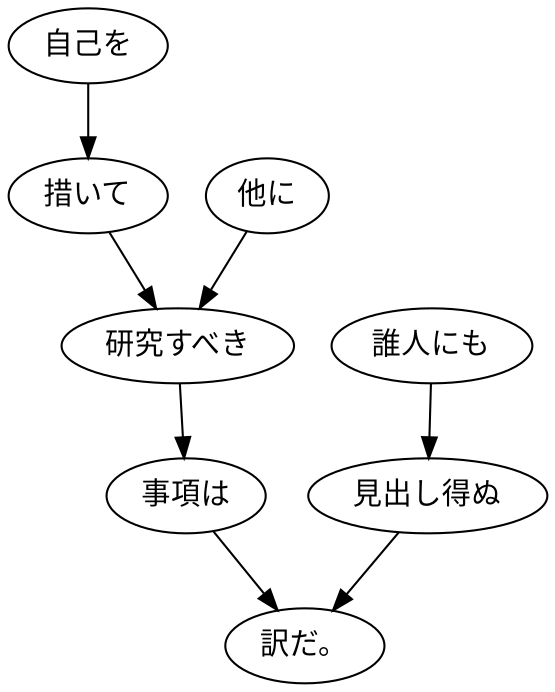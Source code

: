 digraph graph5696 {
	node0 [label="自己を"];
	node1 [label="措いて"];
	node2 [label="他に"];
	node3 [label="研究すべき"];
	node4 [label="事項は"];
	node5 [label="誰人にも"];
	node6 [label="見出し得ぬ"];
	node7 [label="訳だ。"];
	node0 -> node1;
	node1 -> node3;
	node2 -> node3;
	node3 -> node4;
	node4 -> node7;
	node5 -> node6;
	node6 -> node7;
}
